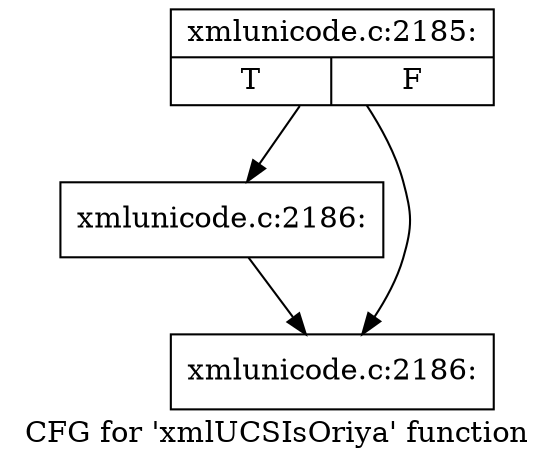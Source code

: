 digraph "CFG for 'xmlUCSIsOriya' function" {
	label="CFG for 'xmlUCSIsOriya' function";

	Node0x4e763f0 [shape=record,label="{xmlunicode.c:2185:|{<s0>T|<s1>F}}"];
	Node0x4e763f0 -> Node0x4e761b0;
	Node0x4e763f0 -> Node0x4e76380;
	Node0x4e761b0 [shape=record,label="{xmlunicode.c:2186:}"];
	Node0x4e761b0 -> Node0x4e76380;
	Node0x4e76380 [shape=record,label="{xmlunicode.c:2186:}"];
}
